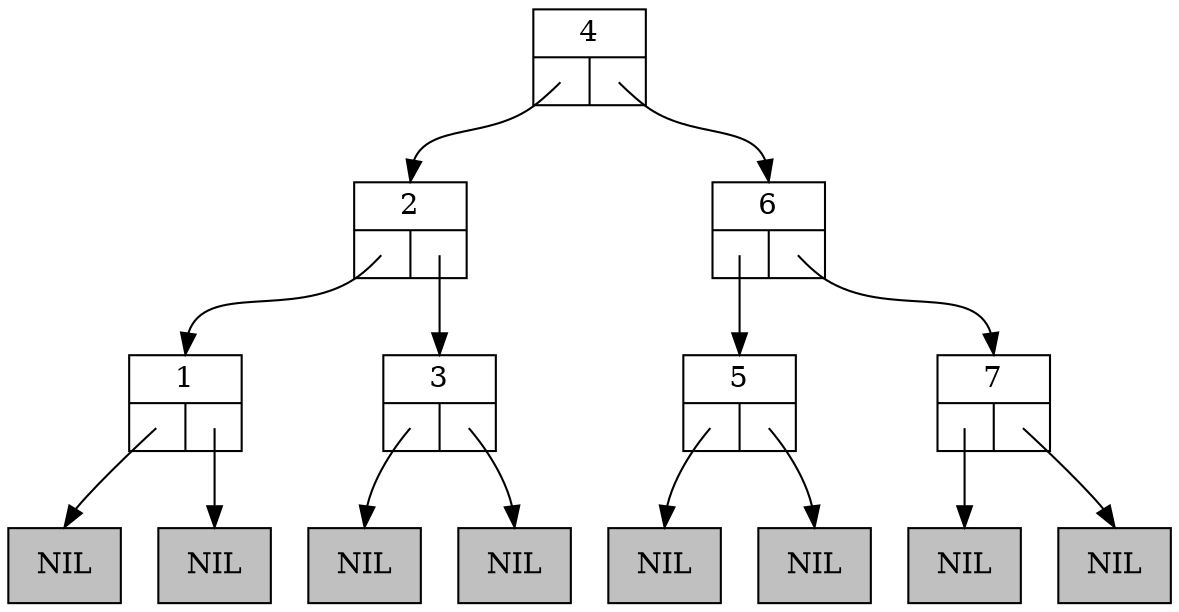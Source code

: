 digraph RedBlackTree {
	graph [ranksep=0.5];
	node [shape = record];

	n1 [label="{1|{<left>|<right>}}", fillcolor=red];
	lnil1 [style=filled, fillcolor=grey, label="NIL"];
	n1:left:c -> lnil1:n [headclip=false, tailclip=false]
	rnil1 [style=filled, fillcolor=grey, label="NIL"];
	n1:right:c -> rnil1:n [headclip=false, tailclip=false]
	n2 [label="{2|{<left>|<right>}}", fillcolor=red];
	n2:left:c -> n1:n [headclip=false, tailclip=false]
	n2:right:c -> n3:n [headclip=false, tailclip=false]
	n3 [label="{3|{<left>|<right>}}", fillcolor=red];
	lnil3 [style=filled, fillcolor=grey, label="NIL"];
	n3:left:c -> lnil3:n [headclip=false, tailclip=false]
	rnil3 [style=filled, fillcolor=grey, label="NIL"];
	n3:right:c -> rnil3:n [headclip=false, tailclip=false]
	n4 [label="{4|{<left>|<right>}}", fillcolor=red];
	n4:left:c -> n2:n [headclip=false, tailclip=false]
	n4:right:c -> n6:n [headclip=false, tailclip=false]
	n5 [label="{5|{<left>|<right>}}", fillcolor=red];
	lnil5 [style=filled, fillcolor=grey, label="NIL"];
	n5:left:c -> lnil5:n [headclip=false, tailclip=false]
	rnil5 [style=filled, fillcolor=grey, label="NIL"];
	n5:right:c -> rnil5:n [headclip=false, tailclip=false]
	n6 [label="{6|{<left>|<right>}}", fillcolor=red];
	n6:left:c -> n5:n [headclip=false, tailclip=false]
	n6:right:c -> n7:n [headclip=false, tailclip=false]
	n7 [label="{7|{<left>|<right>}}", fillcolor=red];
	lnil7 [style=filled, fillcolor=grey, label="NIL"];
	n7:left:c -> lnil7:n [headclip=false, tailclip=false]
	rnil7 [style=filled, fillcolor=grey, label="NIL"];
	n7:right:c -> rnil7:n [headclip=false, tailclip=false]

}
